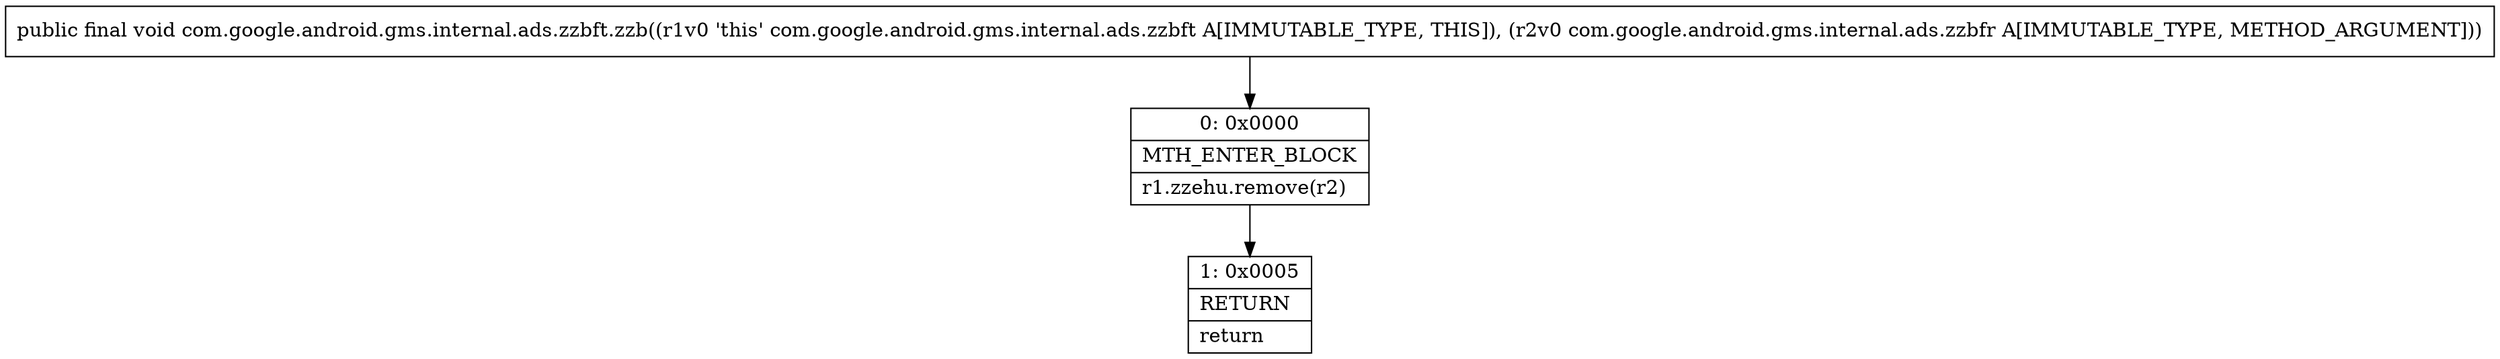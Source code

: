 digraph "CFG forcom.google.android.gms.internal.ads.zzbft.zzb(Lcom\/google\/android\/gms\/internal\/ads\/zzbfr;)V" {
Node_0 [shape=record,label="{0\:\ 0x0000|MTH_ENTER_BLOCK\l|r1.zzehu.remove(r2)\l}"];
Node_1 [shape=record,label="{1\:\ 0x0005|RETURN\l|return\l}"];
MethodNode[shape=record,label="{public final void com.google.android.gms.internal.ads.zzbft.zzb((r1v0 'this' com.google.android.gms.internal.ads.zzbft A[IMMUTABLE_TYPE, THIS]), (r2v0 com.google.android.gms.internal.ads.zzbfr A[IMMUTABLE_TYPE, METHOD_ARGUMENT])) }"];
MethodNode -> Node_0;
Node_0 -> Node_1;
}

